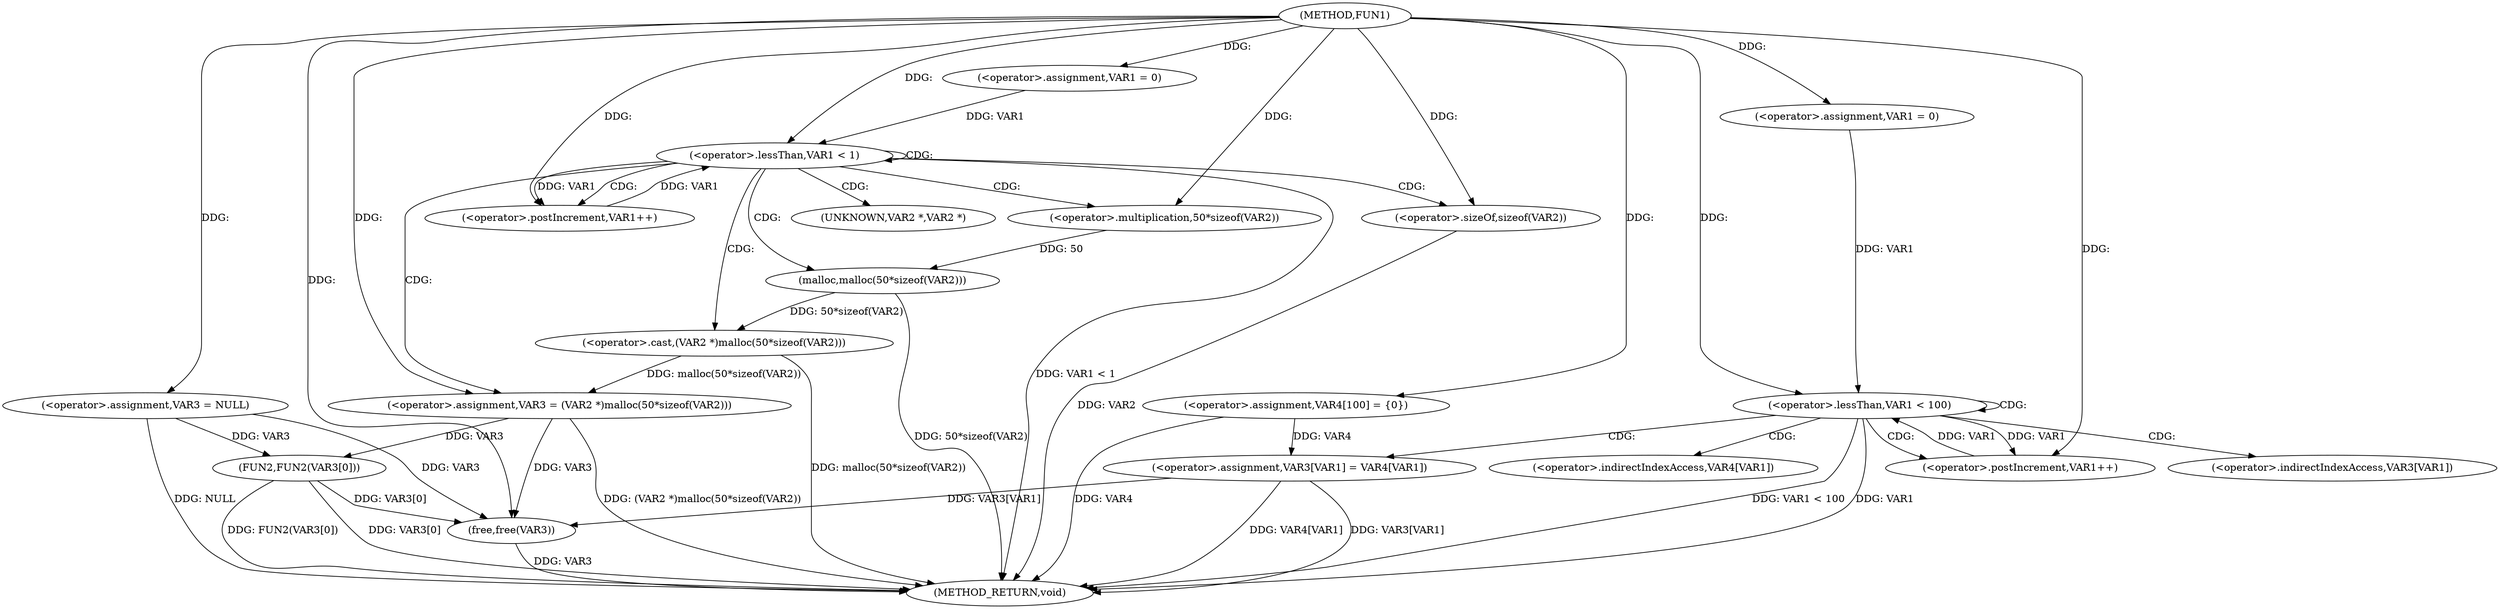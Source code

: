 digraph FUN1 {  
"1000100" [label = "(METHOD,FUN1)" ]
"1000155" [label = "(METHOD_RETURN,void)" ]
"1000104" [label = "(<operator>.assignment,VAR3 = NULL)" ]
"1000108" [label = "(<operator>.assignment,VAR1 = 0)" ]
"1000111" [label = "(<operator>.lessThan,VAR1 < 1)" ]
"1000114" [label = "(<operator>.postIncrement,VAR1++)" ]
"1000117" [label = "(<operator>.assignment,VAR3 = (VAR2 *)malloc(50*sizeof(VAR2)))" ]
"1000119" [label = "(<operator>.cast,(VAR2 *)malloc(50*sizeof(VAR2)))" ]
"1000121" [label = "(malloc,malloc(50*sizeof(VAR2)))" ]
"1000122" [label = "(<operator>.multiplication,50*sizeof(VAR2))" ]
"1000124" [label = "(<operator>.sizeOf,sizeof(VAR2))" ]
"1000128" [label = "(<operator>.assignment,VAR4[100] = {0})" ]
"1000133" [label = "(<operator>.assignment,VAR1 = 0)" ]
"1000136" [label = "(<operator>.lessThan,VAR1 < 100)" ]
"1000139" [label = "(<operator>.postIncrement,VAR1++)" ]
"1000142" [label = "(<operator>.assignment,VAR3[VAR1] = VAR4[VAR1])" ]
"1000149" [label = "(FUN2,FUN2(VAR3[0]))" ]
"1000153" [label = "(free,free(VAR3))" ]
"1000120" [label = "(UNKNOWN,VAR2 *,VAR2 *)" ]
"1000143" [label = "(<operator>.indirectIndexAccess,VAR3[VAR1])" ]
"1000146" [label = "(<operator>.indirectIndexAccess,VAR4[VAR1])" ]
  "1000124" -> "1000155"  [ label = "DDG: VAR2"] 
  "1000128" -> "1000155"  [ label = "DDG: VAR4"] 
  "1000119" -> "1000155"  [ label = "DDG: malloc(50*sizeof(VAR2))"] 
  "1000149" -> "1000155"  [ label = "DDG: FUN2(VAR3[0])"] 
  "1000153" -> "1000155"  [ label = "DDG: VAR3"] 
  "1000149" -> "1000155"  [ label = "DDG: VAR3[0]"] 
  "1000117" -> "1000155"  [ label = "DDG: (VAR2 *)malloc(50*sizeof(VAR2))"] 
  "1000142" -> "1000155"  [ label = "DDG: VAR4[VAR1]"] 
  "1000111" -> "1000155"  [ label = "DDG: VAR1 < 1"] 
  "1000142" -> "1000155"  [ label = "DDG: VAR3[VAR1]"] 
  "1000136" -> "1000155"  [ label = "DDG: VAR1 < 100"] 
  "1000121" -> "1000155"  [ label = "DDG: 50*sizeof(VAR2)"] 
  "1000136" -> "1000155"  [ label = "DDG: VAR1"] 
  "1000104" -> "1000155"  [ label = "DDG: NULL"] 
  "1000100" -> "1000104"  [ label = "DDG: "] 
  "1000100" -> "1000108"  [ label = "DDG: "] 
  "1000114" -> "1000111"  [ label = "DDG: VAR1"] 
  "1000108" -> "1000111"  [ label = "DDG: VAR1"] 
  "1000100" -> "1000111"  [ label = "DDG: "] 
  "1000111" -> "1000114"  [ label = "DDG: VAR1"] 
  "1000100" -> "1000114"  [ label = "DDG: "] 
  "1000119" -> "1000117"  [ label = "DDG: malloc(50*sizeof(VAR2))"] 
  "1000100" -> "1000117"  [ label = "DDG: "] 
  "1000121" -> "1000119"  [ label = "DDG: 50*sizeof(VAR2)"] 
  "1000122" -> "1000121"  [ label = "DDG: 50"] 
  "1000100" -> "1000122"  [ label = "DDG: "] 
  "1000100" -> "1000124"  [ label = "DDG: "] 
  "1000100" -> "1000128"  [ label = "DDG: "] 
  "1000100" -> "1000133"  [ label = "DDG: "] 
  "1000139" -> "1000136"  [ label = "DDG: VAR1"] 
  "1000133" -> "1000136"  [ label = "DDG: VAR1"] 
  "1000100" -> "1000136"  [ label = "DDG: "] 
  "1000136" -> "1000139"  [ label = "DDG: VAR1"] 
  "1000100" -> "1000139"  [ label = "DDG: "] 
  "1000128" -> "1000142"  [ label = "DDG: VAR4"] 
  "1000104" -> "1000149"  [ label = "DDG: VAR3"] 
  "1000117" -> "1000149"  [ label = "DDG: VAR3"] 
  "1000104" -> "1000153"  [ label = "DDG: VAR3"] 
  "1000117" -> "1000153"  [ label = "DDG: VAR3"] 
  "1000142" -> "1000153"  [ label = "DDG: VAR3[VAR1]"] 
  "1000149" -> "1000153"  [ label = "DDG: VAR3[0]"] 
  "1000100" -> "1000153"  [ label = "DDG: "] 
  "1000111" -> "1000121"  [ label = "CDG: "] 
  "1000111" -> "1000120"  [ label = "CDG: "] 
  "1000111" -> "1000117"  [ label = "CDG: "] 
  "1000111" -> "1000111"  [ label = "CDG: "] 
  "1000111" -> "1000124"  [ label = "CDG: "] 
  "1000111" -> "1000119"  [ label = "CDG: "] 
  "1000111" -> "1000114"  [ label = "CDG: "] 
  "1000111" -> "1000122"  [ label = "CDG: "] 
  "1000136" -> "1000143"  [ label = "CDG: "] 
  "1000136" -> "1000142"  [ label = "CDG: "] 
  "1000136" -> "1000139"  [ label = "CDG: "] 
  "1000136" -> "1000146"  [ label = "CDG: "] 
  "1000136" -> "1000136"  [ label = "CDG: "] 
}
